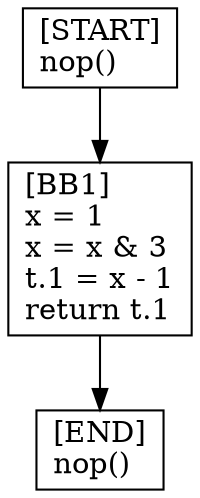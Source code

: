 digraph {
  node [shape=box]
  END [label="[END]\lnop()\l"];
  START [label="[START]\lnop()\l"];
  BB1 [label="[BB1]\lx = 1\lx = x & 3\lt.1 = x - 1\lreturn t.1\l"];
  START -> BB1;
  BB1 -> END;
}
